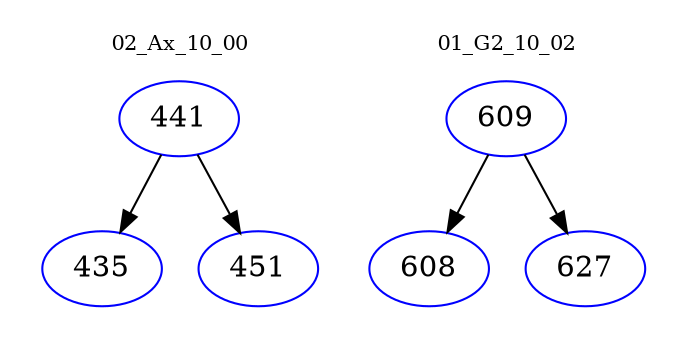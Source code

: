 digraph{
subgraph cluster_0 {
color = white
label = "02_Ax_10_00";
fontsize=10;
T0_441 [label="441", color="blue"]
T0_441 -> T0_435 [color="black"]
T0_435 [label="435", color="blue"]
T0_441 -> T0_451 [color="black"]
T0_451 [label="451", color="blue"]
}
subgraph cluster_1 {
color = white
label = "01_G2_10_02";
fontsize=10;
T1_609 [label="609", color="blue"]
T1_609 -> T1_608 [color="black"]
T1_608 [label="608", color="blue"]
T1_609 -> T1_627 [color="black"]
T1_627 [label="627", color="blue"]
}
}
